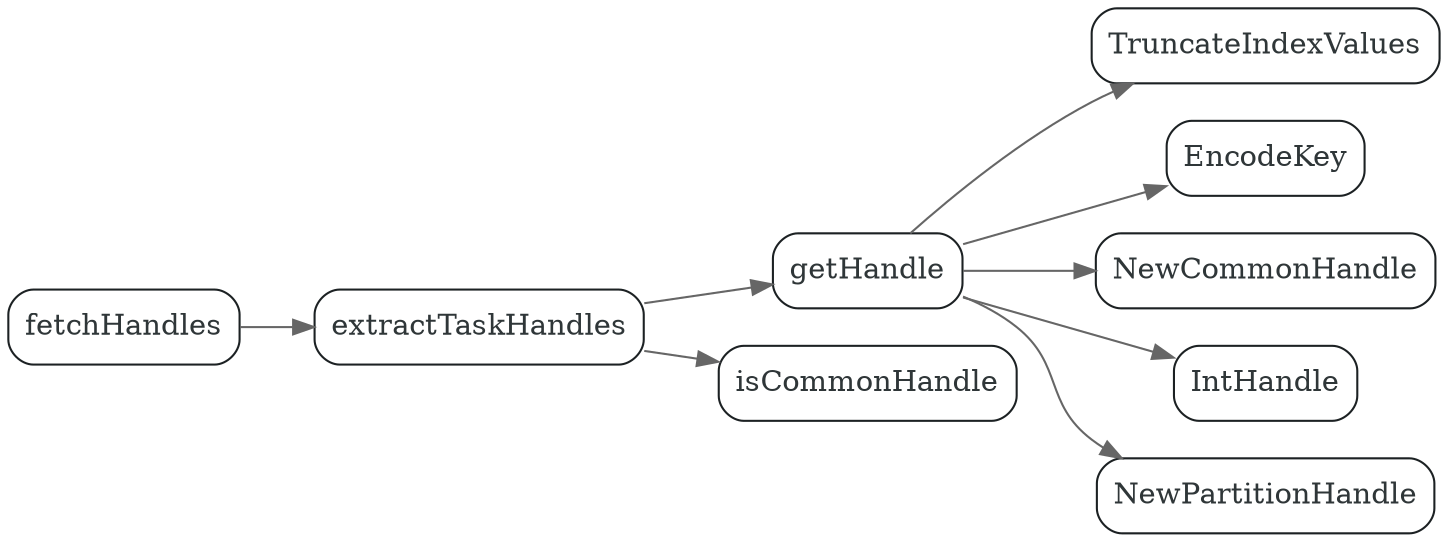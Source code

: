 #include "styles.h"

digraph extractTaskHandles {
  node[shape=box;style="rounded";color="#1c2123";fontcolor="#2f3638"];
  edge[color=gray40];
  newrank=true;
  rankdir=LR;

  fetchHandles -> extractTaskHandles;
  extractTaskHandles -> {
    getHandle;
    isCommonHandle;
  }
  getHandle -> {
    TruncateIndexValues;
    EncodeKey;
    NewCommonHandle;
    IntHandle;
    NewPartitionHandle;
  }
}
